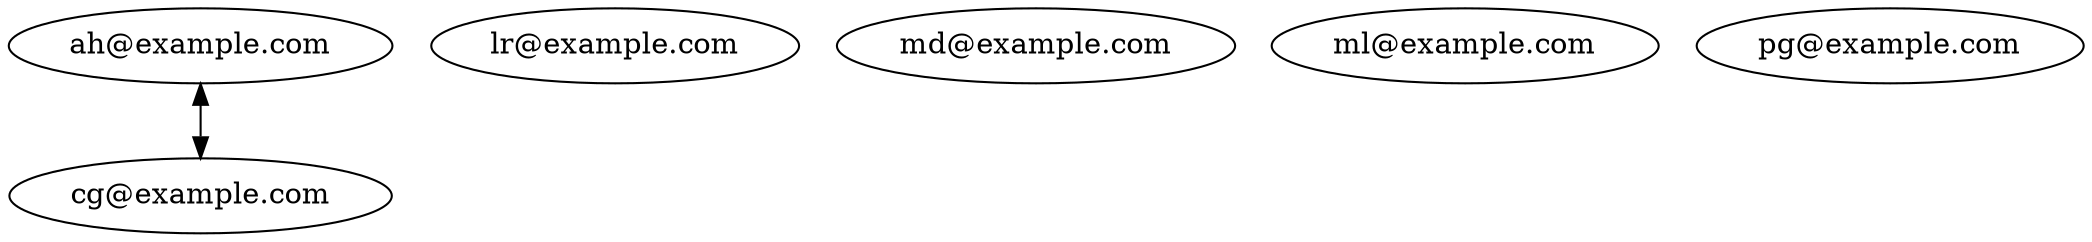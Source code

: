 digraph G {
"ah@example.com" [label = "ah@example.com"];
"ah@example.com"->"cg@example.com" [dir = both];
"lr@example.com" [label = "lr@example.com"];
"md@example.com" [label = "md@example.com"];
"ml@example.com" [label = "ml@example.com"];
"pg@example.com" [label = "pg@example.com"];
}
